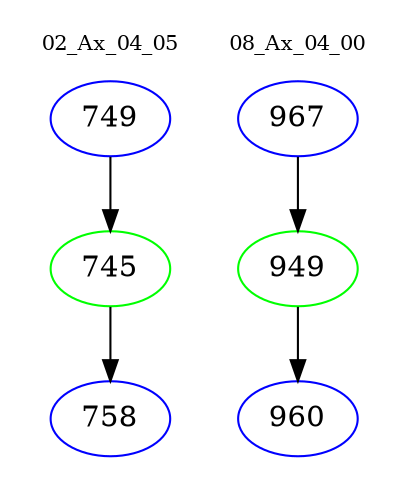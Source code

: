 digraph{
subgraph cluster_0 {
color = white
label = "02_Ax_04_05";
fontsize=10;
T0_749 [label="749", color="blue"]
T0_749 -> T0_745 [color="black"]
T0_745 [label="745", color="green"]
T0_745 -> T0_758 [color="black"]
T0_758 [label="758", color="blue"]
}
subgraph cluster_1 {
color = white
label = "08_Ax_04_00";
fontsize=10;
T1_967 [label="967", color="blue"]
T1_967 -> T1_949 [color="black"]
T1_949 [label="949", color="green"]
T1_949 -> T1_960 [color="black"]
T1_960 [label="960", color="blue"]
}
}
